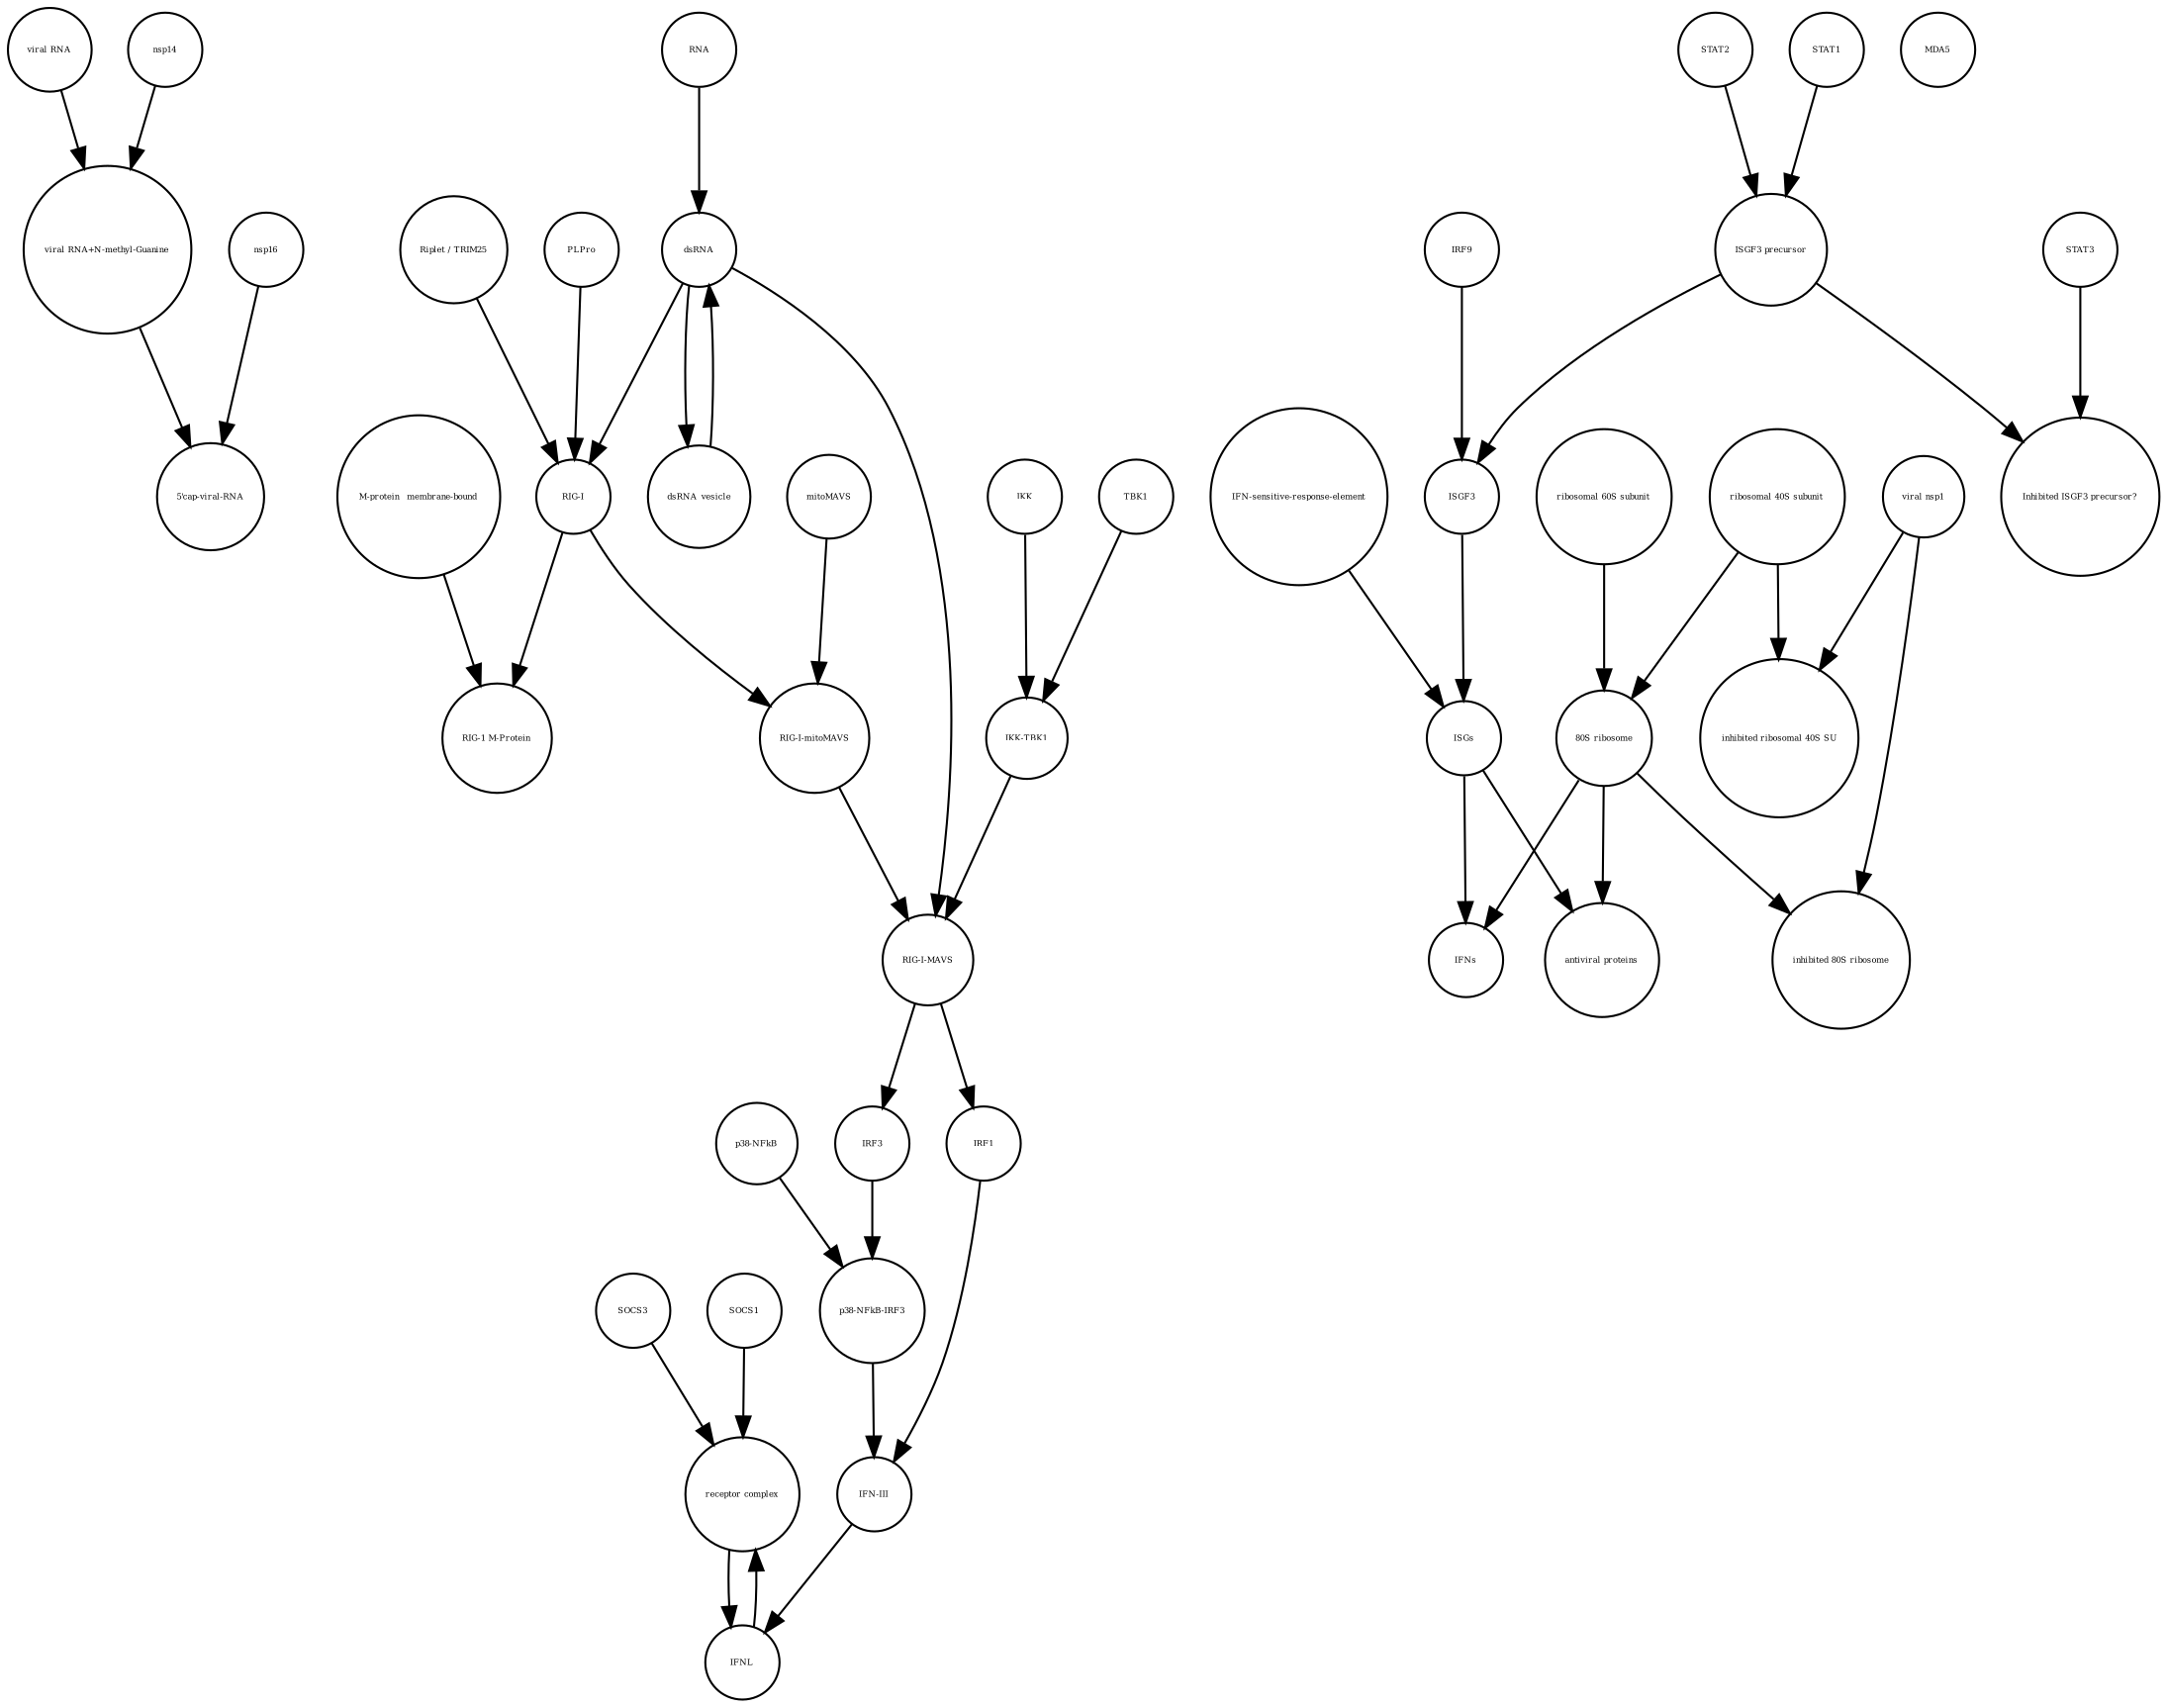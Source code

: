 strict digraph  {
"viral RNA" [annotation="", bipartite=0, cls="nucleic acid feature", fontsize=4, label="viral RNA", shape=circle];
SOCS3 [annotation="", bipartite=0, cls=macromolecule, fontsize=4, label=SOCS3, shape=circle];
"ISGF3 precursor" [annotation="", bipartite=0, cls=complex, fontsize=4, label="ISGF3 precursor", shape=circle];
IRF1 [annotation="", bipartite=0, cls=macromolecule, fontsize=4, label=IRF1, shape=circle];
"RIG-I-mitoMAVS" [annotation="", bipartite=0, cls=complex, fontsize=4, label="RIG-I-mitoMAVS", shape=circle];
"Riplet / TRIM25" [annotation="", bipartite=0, cls=macromolecule, fontsize=4, label="Riplet / TRIM25", shape=circle];
"RIG-I" [annotation="", bipartite=0, cls=macromolecule, fontsize=4, label="RIG-I", shape=circle];
"p38-NFkB-IRF3" [annotation="", bipartite=0, cls=complex, fontsize=4, label="p38-NFkB-IRF3", shape=circle];
STAT3 [annotation="", bipartite=0, cls=macromolecule, fontsize=4, label=STAT3, shape=circle];
"RIG-I-MAVS" [annotation="", bipartite=0, cls=complex, fontsize=4, label="RIG-I-MAVS", shape=circle];
IFNL [annotation="", bipartite=0, cls=macromolecule, fontsize=4, label=IFNL, shape=circle];
STAT2 [annotation="", bipartite=0, cls=macromolecule, fontsize=4, label=STAT2, shape=circle];
dsRNA [annotation="", bipartite=0, cls="nucleic acid feature", fontsize=4, label=dsRNA, shape=circle];
"IFN-sensitive-response-element" [annotation="", bipartite=0, cls="nucleic acid feature", fontsize=4, label="IFN-sensitive-response-element", shape=circle];
"RIG-1 M-Protein" [annotation="", bipartite=0, cls=complex, fontsize=4, label="RIG-1 M-Protein", shape=circle];
ISGF3 [annotation="", bipartite=0, cls=complex, fontsize=4, label=ISGF3, shape=circle];
"inhibited ribosomal 40S SU" [annotation="urn_miriam_doi_10.1101%2F2020.05.18.102467", bipartite=0, cls=complex, fontsize=4, label="inhibited ribosomal 40S SU", shape=circle];
"antiviral proteins" [annotation="", bipartite=0, cls=macromolecule, fontsize=4, label="antiviral proteins", shape=circle];
IKK [annotation="", bipartite=0, cls=macromolecule, fontsize=4, label=IKK, shape=circle];
ISGs [annotation="", bipartite=0, cls="nucleic acid feature", fontsize=4, label=ISGs, shape=circle];
IRF9 [annotation="", bipartite=0, cls=macromolecule, fontsize=4, label=IRF9, shape=circle];
IFNs [annotation="", bipartite=0, cls=macromolecule, fontsize=4, label=IFNs, shape=circle];
IRF3 [annotation="", bipartite=0, cls=macromolecule, fontsize=4, label=IRF3, shape=circle];
"5'cap-viral-RNA" [annotation="", bipartite=0, cls="nucleic acid feature", fontsize=4, label="5'cap-viral-RNA", shape=circle];
"IKK-TBK1" [annotation="", bipartite=0, cls=complex, fontsize=4, label="IKK-TBK1", shape=circle];
"ribosomal 60S subunit" [annotation="", bipartite=0, cls=complex, fontsize=4, label="ribosomal 60S subunit", shape=circle];
"ribosomal 40S subunit" [annotation="", bipartite=0, cls=complex, fontsize=4, label="ribosomal 40S subunit", shape=circle];
"viral nsp1" [annotation="", bipartite=0, cls=macromolecule, fontsize=4, label="viral nsp1", shape=circle];
SOCS1 [annotation="", bipartite=0, cls=macromolecule, fontsize=4, label=SOCS1, shape=circle];
"inhibited 80S ribosome" [annotation="", bipartite=0, cls=complex, fontsize=4, label="inhibited 80S ribosome", shape=circle];
"80S ribosome" [annotation="", bipartite=0, cls=complex, fontsize=4, label="80S ribosome", shape=circle];
MDA5 [annotation="", bipartite=0, cls=macromolecule, fontsize=4, label=MDA5, shape=circle];
PLPro [annotation="", bipartite=0, cls=macromolecule, fontsize=4, label=PLPro, shape=circle];
"viral RNA+N-methyl-Guanine" [annotation="", bipartite=0, cls="nucleic acid feature", fontsize=4, label="viral RNA+N-methyl-Guanine", shape=circle];
nsp16 [annotation="", bipartite=0, cls=macromolecule, fontsize=4, label=nsp16, shape=circle];
TBK1 [annotation="", bipartite=0, cls=macromolecule, fontsize=4, label=TBK1, shape=circle];
STAT1 [annotation="", bipartite=0, cls=macromolecule, fontsize=4, label=STAT1, shape=circle];
dsRNA_vesicle [annotation="", bipartite=0, cls="nucleic acid feature", fontsize=4, label=dsRNA_vesicle, shape=circle];
"IFN-III" [annotation="", bipartite=0, cls=macromolecule, fontsize=4, label="IFN-III", shape=circle];
nsp14 [annotation="", bipartite=0, cls=macromolecule, fontsize=4, label=nsp14, shape=circle];
RNA [annotation="", bipartite=0, cls="nucleic acid feature", fontsize=4, label=RNA, shape=circle];
"receptor complex" [annotation="", bipartite=0, cls=complex, fontsize=4, label="receptor complex", shape=circle];
mitoMAVS [annotation="", bipartite=0, cls=macromolecule, fontsize=4, label=mitoMAVS, shape=circle];
"Inhibited ISGF3 precursor?" [annotation="", bipartite=0, cls=complex, fontsize=4, label="Inhibited ISGF3 precursor?", shape=circle];
"p38-NFkB" [annotation="", bipartite=0, cls=complex, fontsize=4, label="p38-NFkB", shape=circle];
"M-protein_ membrane-bound" [annotation="", bipartite=0, cls=macromolecule, fontsize=4, label="M-protein_ membrane-bound", shape=circle];
"viral RNA" -> "viral RNA+N-methyl-Guanine"  [annotation="", interaction_type=production];
SOCS3 -> "receptor complex"  [annotation="", interaction_type=production];
"ISGF3 precursor" -> "Inhibited ISGF3 precursor?"  [annotation="", interaction_type=production];
"ISGF3 precursor" -> ISGF3  [annotation="", interaction_type=production];
IRF1 -> "IFN-III"  [annotation="", interaction_type=stimulation];
"RIG-I-mitoMAVS" -> "RIG-I-MAVS"  [annotation="", interaction_type=production];
"Riplet / TRIM25" -> "RIG-I"  [annotation="", interaction_type=catalysis];
"RIG-I" -> "RIG-1 M-Protein"  [annotation="", interaction_type=production];
"RIG-I" -> "RIG-I-mitoMAVS"  [annotation="", interaction_type=production];
"p38-NFkB-IRF3" -> "IFN-III"  [annotation="", interaction_type=stimulation];
STAT3 -> "Inhibited ISGF3 precursor?"  [annotation="", interaction_type=production];
"RIG-I-MAVS" -> IRF3  [annotation="", interaction_type=stimulation];
"RIG-I-MAVS" -> IRF1  [annotation="", interaction_type=catalysis];
IFNL -> "receptor complex"  [annotation="", interaction_type=stimulation];
STAT2 -> "ISGF3 precursor"  [annotation="", interaction_type=production];
dsRNA -> "RIG-I-MAVS"  [annotation="", interaction_type="necessary stimulation"];
dsRNA -> dsRNA_vesicle  [annotation="", interaction_type=production];
dsRNA -> "RIG-I"  [annotation="", interaction_type="necessary stimulation"];
"IFN-sensitive-response-element" -> ISGs  [annotation="", interaction_type=production];
ISGF3 -> ISGs  [annotation="", interaction_type="necessary stimulation"];
IKK -> "IKK-TBK1"  [annotation="", interaction_type=production];
ISGs -> "antiviral proteins"  [annotation="", interaction_type=production];
ISGs -> IFNs  [annotation="", interaction_type=production];
IRF9 -> ISGF3  [annotation="", interaction_type=production];
IRF3 -> "p38-NFkB-IRF3"  [annotation="", interaction_type=production];
"IKK-TBK1" -> "RIG-I-MAVS"  [annotation="", interaction_type=production];
"ribosomal 60S subunit" -> "80S ribosome"  [annotation="", interaction_type=production];
"ribosomal 40S subunit" -> "inhibited ribosomal 40S SU"  [annotation="", interaction_type=production];
"ribosomal 40S subunit" -> "80S ribosome"  [annotation="", interaction_type=production];
"viral nsp1" -> "inhibited ribosomal 40S SU"  [annotation="", interaction_type=production];
"viral nsp1" -> "inhibited 80S ribosome"  [annotation="", interaction_type=production];
SOCS1 -> "receptor complex"  [annotation="", interaction_type=production];
"80S ribosome" -> "antiviral proteins"  [annotation="", interaction_type=catalysis];
"80S ribosome" -> "inhibited 80S ribosome"  [annotation="", interaction_type=production];
"80S ribosome" -> IFNs  [annotation="", interaction_type=catalysis];
PLPro -> "RIG-I"  [annotation="", interaction_type=catalysis];
"viral RNA+N-methyl-Guanine" -> "5'cap-viral-RNA"  [annotation="", interaction_type=production];
nsp16 -> "5'cap-viral-RNA"  [annotation="urn_miriam_doi_10.1016%2Fj.chom.2020.05.008", interaction_type=catalysis];
TBK1 -> "IKK-TBK1"  [annotation="", interaction_type=production];
STAT1 -> "ISGF3 precursor"  [annotation="", interaction_type=production];
dsRNA_vesicle -> dsRNA  [annotation="", interaction_type=production];
"IFN-III" -> IFNL  [annotation="", interaction_type=production];
nsp14 -> "viral RNA+N-methyl-Guanine"  [annotation="", interaction_type=catalysis];
RNA -> dsRNA  [annotation="", interaction_type=production];
"receptor complex" -> IFNL  [annotation="", interaction_type=production];
mitoMAVS -> "RIG-I-mitoMAVS"  [annotation="", interaction_type=production];
"p38-NFkB" -> "p38-NFkB-IRF3"  [annotation="", interaction_type=production];
"M-protein_ membrane-bound" -> "RIG-1 M-Protein"  [annotation="", interaction_type=production];
}
